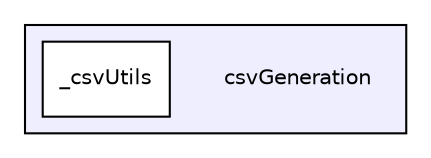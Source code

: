 digraph "csvGeneration" {
  compound=true
  node [ fontsize="10", fontname="Helvetica"];
  edge [ labelfontsize="10", labelfontname="Helvetica"];
  subgraph clusterdir_d9179eac9409e7e95cf268c942f670e3 {
    graph [ bgcolor="#eeeeff", pencolor="black", label="" URL="dir_d9179eac9409e7e95cf268c942f670e3.html"];
    dir_d9179eac9409e7e95cf268c942f670e3 [shape=plaintext label="csvGeneration"];
    dir_3b1ee3530dae2715376e4b3db0a6f26e [shape=box label="_csvUtils" color="black" fillcolor="white" style="filled" URL="dir_3b1ee3530dae2715376e4b3db0a6f26e.html"];
  }
}
